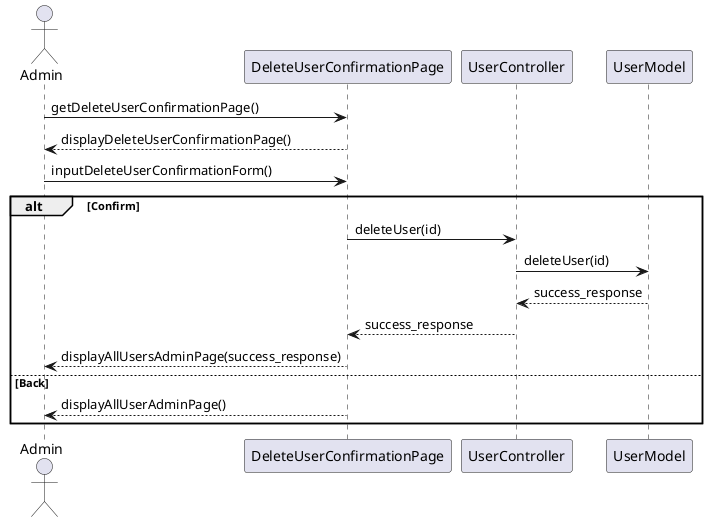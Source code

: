 @startuml
actor Admin as act
participant DeleteUserConfirmationPage as view
participant UserController as ctrl
participant UserModel as model

act -> view : getDeleteUserConfirmationPage()
act <-- view : displayDeleteUserConfirmationPage()

    act->view : inputDeleteUserConfirmationForm()
    alt Confirm
        view->ctrl: deleteUser(id)
        ctrl->model: deleteUser(id)
        model --> ctrl: success_response
        ctrl --> view: success_response
        view-->act: displayAllUsersAdminPage(success_response)
    else Back
        view-->act: displayAllUserAdminPage()
    end

@enduml
